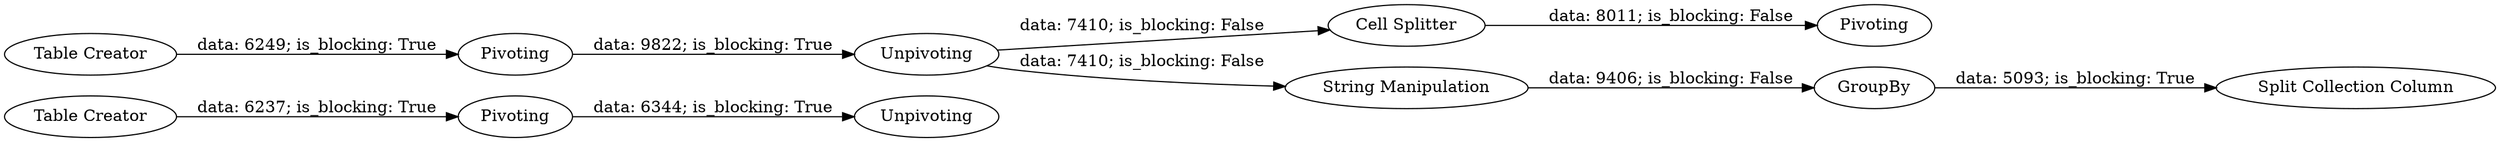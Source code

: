 digraph {
	"289021817442855357_261" [label="Table Creator"]
	"289021817442855357_262" [label=Pivoting]
	"289021817442855357_267" [label=GroupBy]
	"289021817442855357_269" [label="Table Creator"]
	"289021817442855357_271" [label="Cell Splitter"]
	"289021817442855357_266" [label="String Manipulation"]
	"289021817442855357_263" [label=Unpivoting]
	"289021817442855357_265" [label=Pivoting]
	"289021817442855357_268" [label="Split Collection Column"]
	"289021817442855357_264" [label=Unpivoting]
	"289021817442855357_270" [label=Pivoting]
	"289021817442855357_265" -> "289021817442855357_264" [label="data: 6344; is_blocking: True"]
	"289021817442855357_269" -> "289021817442855357_262" [label="data: 6249; is_blocking: True"]
	"289021817442855357_263" -> "289021817442855357_266" [label="data: 7410; is_blocking: False"]
	"289021817442855357_271" -> "289021817442855357_270" [label="data: 8011; is_blocking: False"]
	"289021817442855357_263" -> "289021817442855357_271" [label="data: 7410; is_blocking: False"]
	"289021817442855357_266" -> "289021817442855357_267" [label="data: 9406; is_blocking: False"]
	"289021817442855357_262" -> "289021817442855357_263" [label="data: 9822; is_blocking: True"]
	"289021817442855357_261" -> "289021817442855357_265" [label="data: 6237; is_blocking: True"]
	"289021817442855357_267" -> "289021817442855357_268" [label="data: 5093; is_blocking: True"]
	rankdir=LR
}
